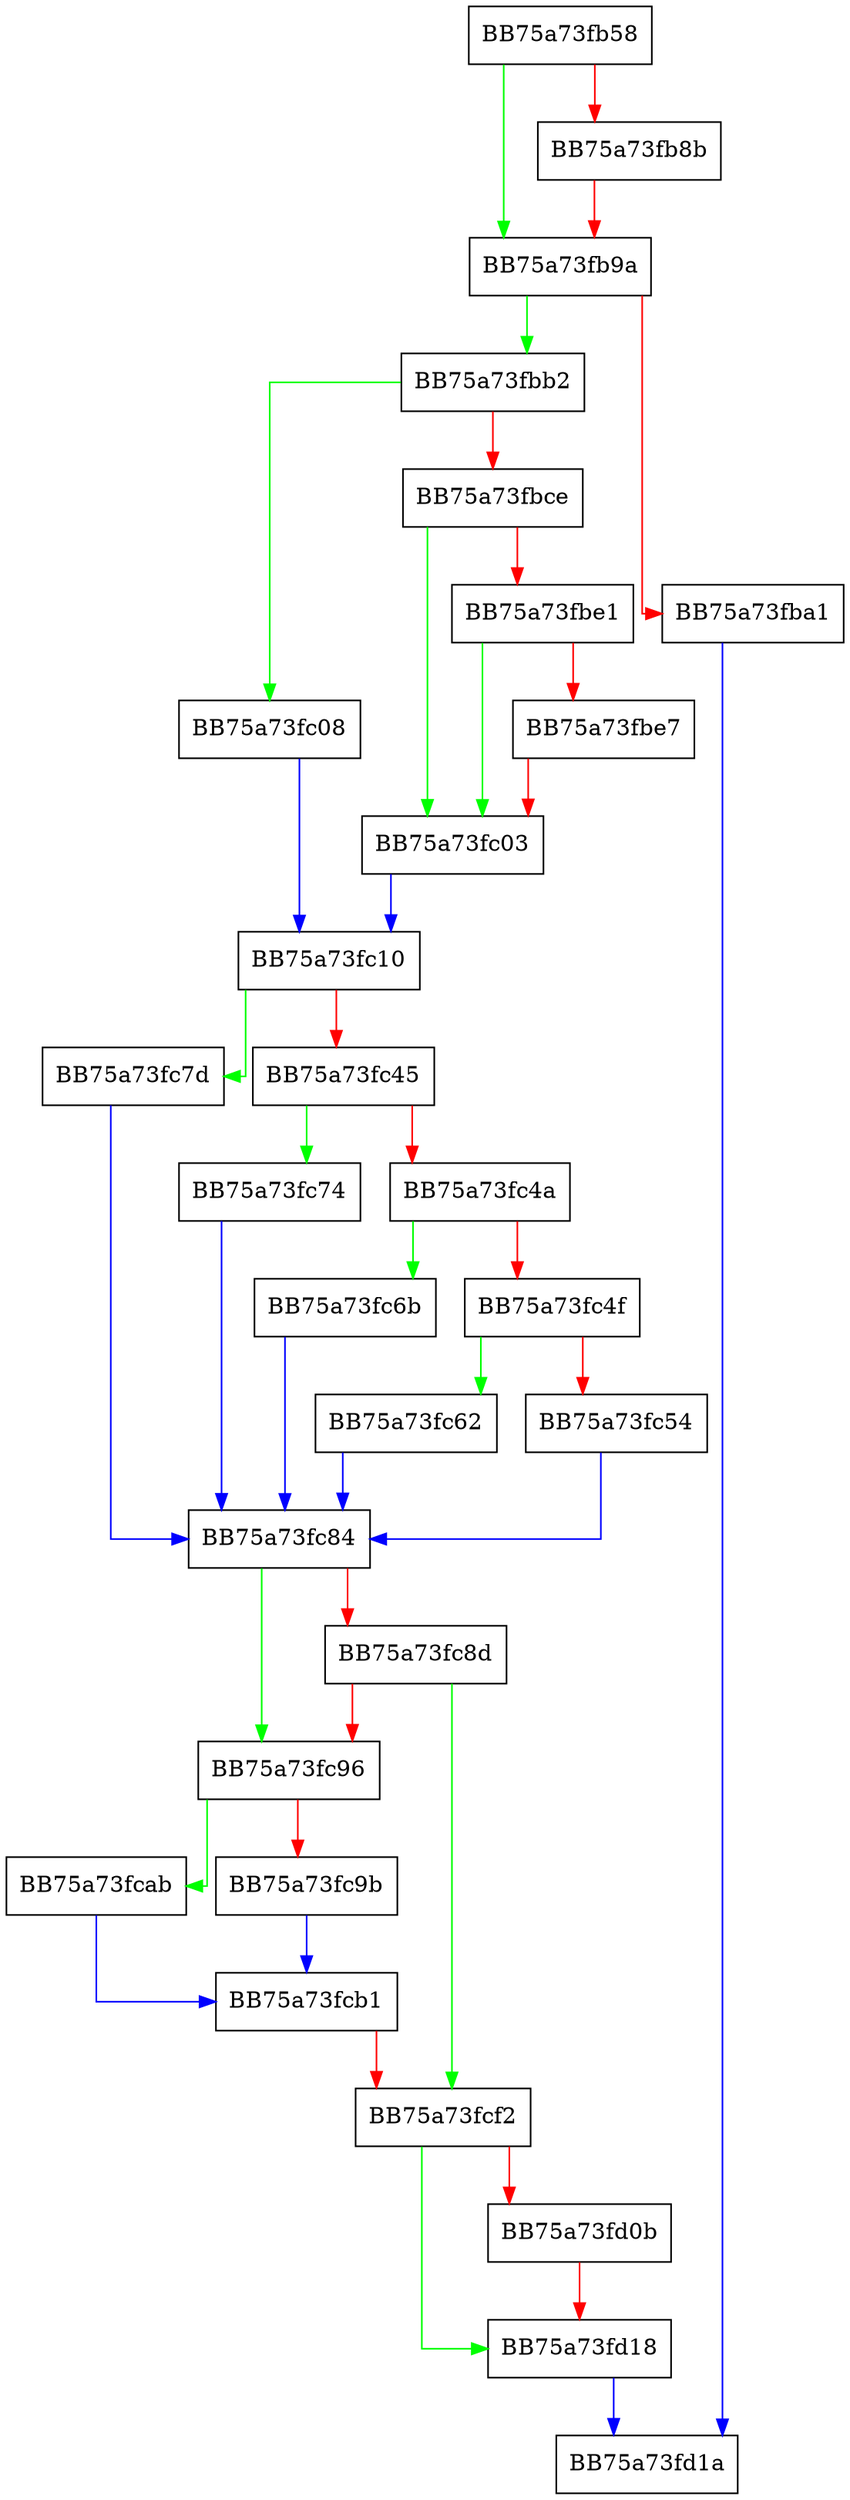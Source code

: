 digraph GenerateFlagsForImageNameEx {
  node [shape="box"];
  graph [splines=ortho];
  BB75a73fb58 -> BB75a73fb9a [color="green"];
  BB75a73fb58 -> BB75a73fb8b [color="red"];
  BB75a73fb8b -> BB75a73fb9a [color="red"];
  BB75a73fb9a -> BB75a73fbb2 [color="green"];
  BB75a73fb9a -> BB75a73fba1 [color="red"];
  BB75a73fba1 -> BB75a73fd1a [color="blue"];
  BB75a73fbb2 -> BB75a73fc08 [color="green"];
  BB75a73fbb2 -> BB75a73fbce [color="red"];
  BB75a73fbce -> BB75a73fc03 [color="green"];
  BB75a73fbce -> BB75a73fbe1 [color="red"];
  BB75a73fbe1 -> BB75a73fc03 [color="green"];
  BB75a73fbe1 -> BB75a73fbe7 [color="red"];
  BB75a73fbe7 -> BB75a73fc03 [color="red"];
  BB75a73fc03 -> BB75a73fc10 [color="blue"];
  BB75a73fc08 -> BB75a73fc10 [color="blue"];
  BB75a73fc10 -> BB75a73fc7d [color="green"];
  BB75a73fc10 -> BB75a73fc45 [color="red"];
  BB75a73fc45 -> BB75a73fc74 [color="green"];
  BB75a73fc45 -> BB75a73fc4a [color="red"];
  BB75a73fc4a -> BB75a73fc6b [color="green"];
  BB75a73fc4a -> BB75a73fc4f [color="red"];
  BB75a73fc4f -> BB75a73fc62 [color="green"];
  BB75a73fc4f -> BB75a73fc54 [color="red"];
  BB75a73fc54 -> BB75a73fc84 [color="blue"];
  BB75a73fc62 -> BB75a73fc84 [color="blue"];
  BB75a73fc6b -> BB75a73fc84 [color="blue"];
  BB75a73fc74 -> BB75a73fc84 [color="blue"];
  BB75a73fc7d -> BB75a73fc84 [color="blue"];
  BB75a73fc84 -> BB75a73fc96 [color="green"];
  BB75a73fc84 -> BB75a73fc8d [color="red"];
  BB75a73fc8d -> BB75a73fcf2 [color="green"];
  BB75a73fc8d -> BB75a73fc96 [color="red"];
  BB75a73fc96 -> BB75a73fcab [color="green"];
  BB75a73fc96 -> BB75a73fc9b [color="red"];
  BB75a73fc9b -> BB75a73fcb1 [color="blue"];
  BB75a73fcab -> BB75a73fcb1 [color="blue"];
  BB75a73fcb1 -> BB75a73fcf2 [color="red"];
  BB75a73fcf2 -> BB75a73fd18 [color="green"];
  BB75a73fcf2 -> BB75a73fd0b [color="red"];
  BB75a73fd0b -> BB75a73fd18 [color="red"];
  BB75a73fd18 -> BB75a73fd1a [color="blue"];
}